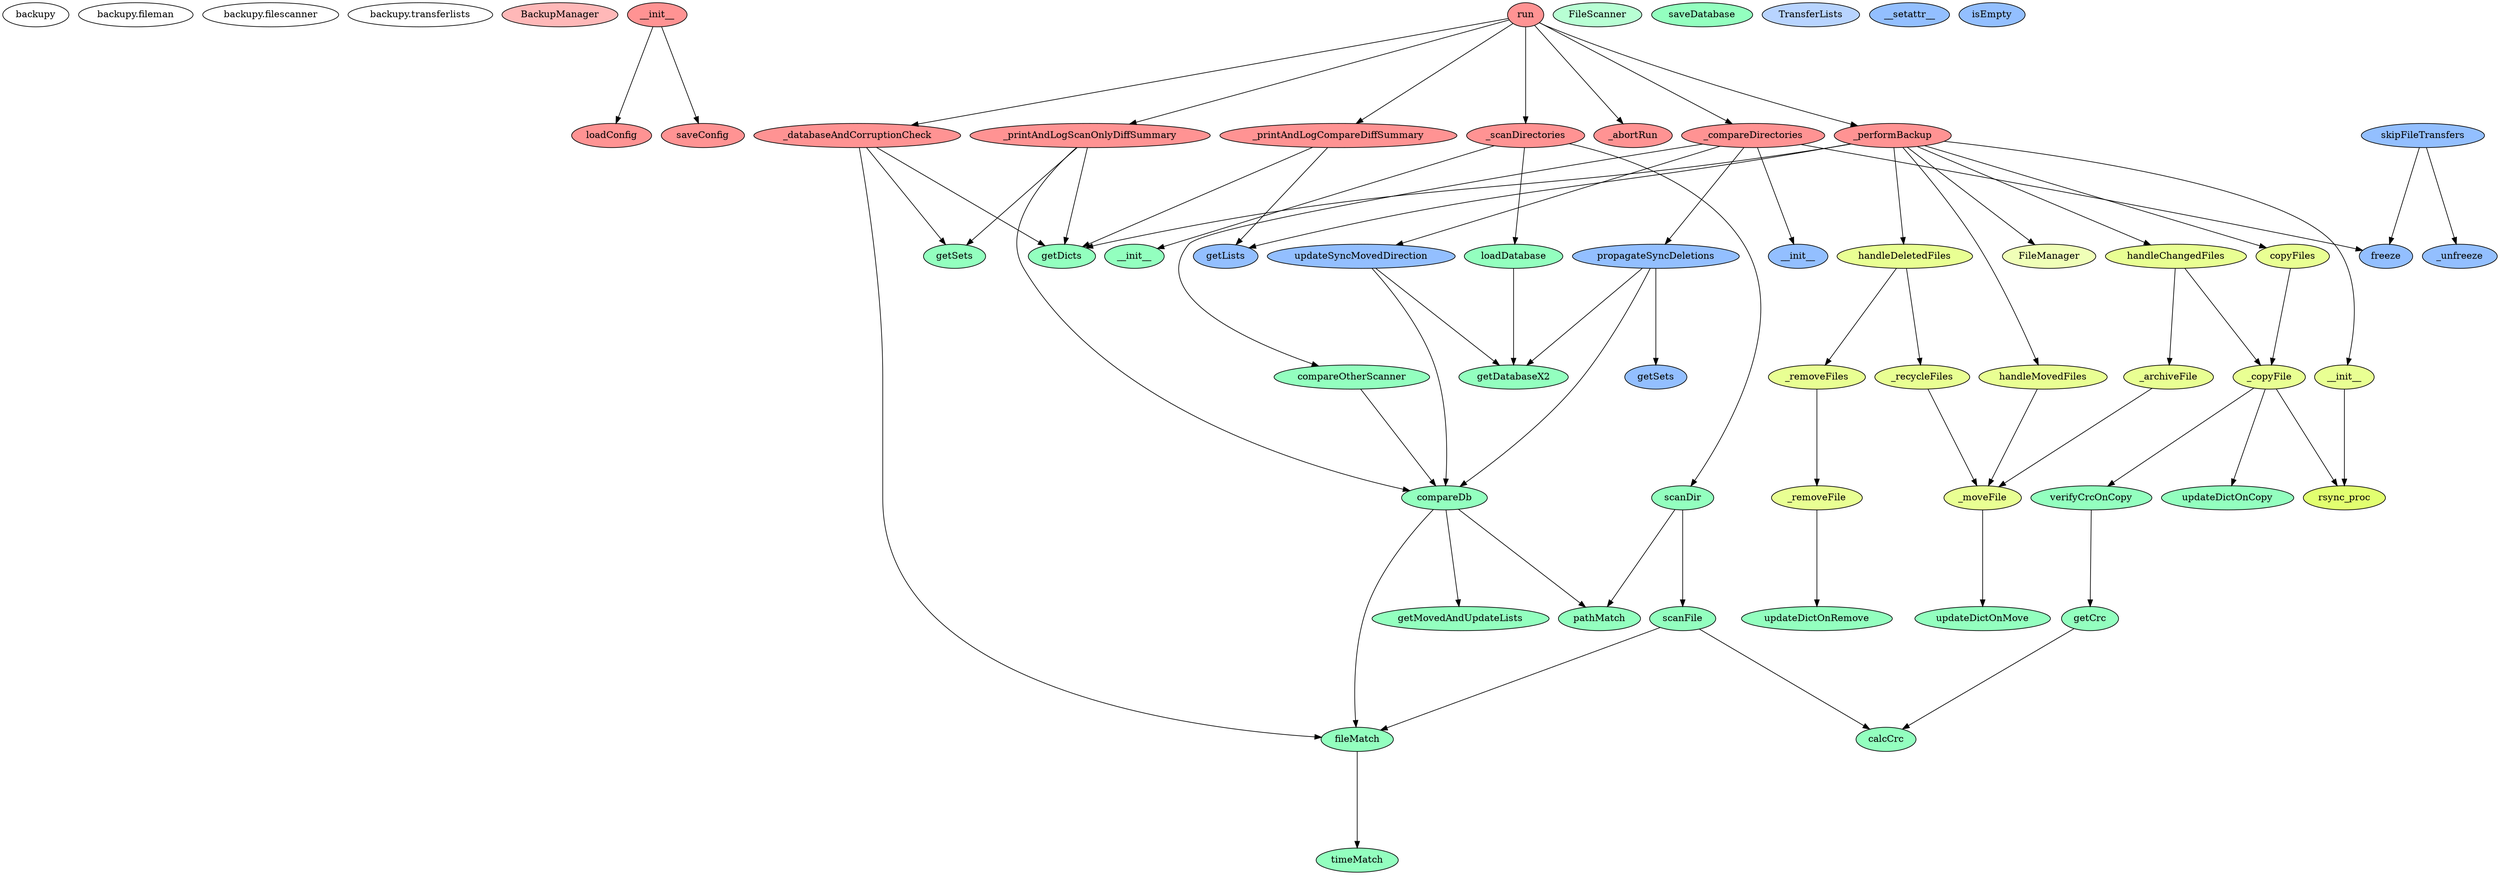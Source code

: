 digraph G {
    graph [rankdir=TB, clusterrank="global", concentrate=false, ranksep="2", nodesep="0.2"];
    overlap=false;
    splines=true;
    subgraph cluster_G {

        graph [style="filled,rounded",fillcolor="#80808018", label=""];
        backupy [label="backupy", style="filled", fillcolor="#ffffffb2", fontcolor="#000000", group="0"];
        backupy__fileman [label="backupy.fileman", style="filled", fillcolor="#ffffffb2", fontcolor="#000000", group="1"];
        backupy__filescanner [label="backupy.filescanner", style="filled", fillcolor="#ffffffb2", fontcolor="#000000", group="2"];
        backupy__transferlists [label="backupy.transferlists", style="filled", fillcolor="#ffffffb2", fontcolor="#000000", group="3"];
        subgraph cluster_backupy__backupman {

            graph [style="filled,rounded",fillcolor="#80808018", label="backupy.backupman"];
            backupy__backupman__BackupManager [label="BackupManager", style="filled", fillcolor="#ff9999b2", fontcolor="#000000", group="0"];
            subgraph cluster_backupy__backupman__BackupManager {

                graph [style="filled,rounded",fillcolor="#80808018", label="backupy.backupman.BackupManager"];
                backupy__backupman__BackupManager____init__ [label="__init__", style="filled", fillcolor="#ff6565b2", fontcolor="#000000", group="0"];
            }
            subgraph cluster_backupy__backupman__BackupManager {

                graph [style="filled,rounded",fillcolor="#80808018", label="backupy.backupman.BackupManager"];
                backupy__backupman__BackupManager___abortRun [label="_abortRun", style="filled", fillcolor="#ff6565b2", fontcolor="#000000", group="0"];
            }
            subgraph cluster_backupy__backupman__BackupManager {

                graph [style="filled,rounded",fillcolor="#80808018", label="backupy.backupman.BackupManager"];
                backupy__backupman__BackupManager___compareDirectories [label="_compareDirectories", style="filled", fillcolor="#ff6565b2", fontcolor="#000000", group="0"];
            }
            subgraph cluster_backupy__backupman__BackupManager {

                graph [style="filled,rounded",fillcolor="#80808018", label="backupy.backupman.BackupManager"];
                backupy__backupman__BackupManager___databaseAndCorruptionCheck [label="_databaseAndCorruptionCheck", style="filled", fillcolor="#ff6565b2", fontcolor="#000000", group="0"];
            }
            subgraph cluster_backupy__backupman__BackupManager {

                graph [style="filled,rounded",fillcolor="#80808018", label="backupy.backupman.BackupManager"];
                backupy__backupman__BackupManager___performBackup [label="_performBackup", style="filled", fillcolor="#ff6565b2", fontcolor="#000000", group="0"];
            }
            subgraph cluster_backupy__backupman__BackupManager {

                graph [style="filled,rounded",fillcolor="#80808018", label="backupy.backupman.BackupManager"];
                backupy__backupman__BackupManager___printAndLogCompareDiffSummary [label="_printAndLogCompareDiffSummary", style="filled", fillcolor="#ff6565b2", fontcolor="#000000", group="0"];
            }
            subgraph cluster_backupy__backupman__BackupManager {

                graph [style="filled,rounded",fillcolor="#80808018", label="backupy.backupman.BackupManager"];
                backupy__backupman__BackupManager___printAndLogScanOnlyDiffSummary [label="_printAndLogScanOnlyDiffSummary", style="filled", fillcolor="#ff6565b2", fontcolor="#000000", group="0"];
            }
            subgraph cluster_backupy__backupman__BackupManager {

                graph [style="filled,rounded",fillcolor="#80808018", label="backupy.backupman.BackupManager"];
                backupy__backupman__BackupManager___scanDirectories [label="_scanDirectories", style="filled", fillcolor="#ff6565b2", fontcolor="#000000", group="0"];
            }
            subgraph cluster_backupy__backupman__BackupManager {

                graph [style="filled,rounded",fillcolor="#80808018", label="backupy.backupman.BackupManager"];
                backupy__backupman__BackupManager__loadConfig [label="loadConfig", style="filled", fillcolor="#ff6565b2", fontcolor="#000000", group="0"];
            }
            subgraph cluster_backupy__backupman__BackupManager {

                graph [style="filled,rounded",fillcolor="#80808018", label="backupy.backupman.BackupManager"];
                backupy__backupman__BackupManager__run [label="run", style="filled", fillcolor="#ff6565b2", fontcolor="#000000", group="0"];
            }
            subgraph cluster_backupy__backupman__BackupManager {

                graph [style="filled,rounded",fillcolor="#80808018", label="backupy.backupman.BackupManager"];
                backupy__backupman__BackupManager__saveConfig [label="saveConfig", style="filled", fillcolor="#ff6565b2", fontcolor="#000000", group="0"];
            }
        }
        subgraph cluster_backupy__fileman {

            graph [style="filled,rounded",fillcolor="#80808018", label="backupy.fileman"];
            backupy__fileman__FileManager [label="FileManager", style="filled", fillcolor="#eaff99b2", fontcolor="#000000", group="1"];
            subgraph cluster_backupy__fileman__FileManager {

                graph [style="filled,rounded",fillcolor="#80808018", label="backupy.fileman.FileManager"];
                backupy__fileman__FileManager____init__ [label="__init__", style="filled", fillcolor="#e0ff65b2", fontcolor="#000000", group="1"];
            }
            subgraph cluster_backupy__fileman__FileManager {

                graph [style="filled,rounded",fillcolor="#80808018", label="backupy.fileman.FileManager"];
                backupy__fileman__FileManager___archiveFile [label="_archiveFile", style="filled", fillcolor="#e0ff65b2", fontcolor="#000000", group="1"];
            }
            subgraph cluster_backupy__fileman__FileManager {

                graph [style="filled,rounded",fillcolor="#80808018", label="backupy.fileman.FileManager"];
                backupy__fileman__FileManager___copyFile [label="_copyFile", style="filled", fillcolor="#e0ff65b2", fontcolor="#000000", group="1"];
            }
            subgraph cluster_backupy__fileman__FileManager {

                graph [style="filled,rounded",fillcolor="#80808018", label="backupy.fileman.FileManager"];
                backupy__fileman__FileManager___moveFile [label="_moveFile", style="filled", fillcolor="#e0ff65b2", fontcolor="#000000", group="1"];
            }
            subgraph cluster_backupy__fileman__FileManager {

                graph [style="filled,rounded",fillcolor="#80808018", label="backupy.fileman.FileManager"];
                backupy__fileman__FileManager___recycleFiles [label="_recycleFiles", style="filled", fillcolor="#e0ff65b2", fontcolor="#000000", group="1"];
            }
            subgraph cluster_backupy__fileman__FileManager {

                graph [style="filled,rounded",fillcolor="#80808018", label="backupy.fileman.FileManager"];
                backupy__fileman__FileManager___removeFile [label="_removeFile", style="filled", fillcolor="#e0ff65b2", fontcolor="#000000", group="1"];
            }
            subgraph cluster_backupy__fileman__FileManager {

                graph [style="filled,rounded",fillcolor="#80808018", label="backupy.fileman.FileManager"];
                backupy__fileman__FileManager___removeFiles [label="_removeFiles", style="filled", fillcolor="#e0ff65b2", fontcolor="#000000", group="1"];
            }
            subgraph cluster_backupy__fileman__FileManager {

                graph [style="filled,rounded",fillcolor="#80808018", label="backupy.fileman.FileManager"];
                backupy__fileman__FileManager__copyFiles [label="copyFiles", style="filled", fillcolor="#e0ff65b2", fontcolor="#000000", group="1"];
            }
            subgraph cluster_backupy__fileman__FileManager {

                graph [style="filled,rounded",fillcolor="#80808018", label="backupy.fileman.FileManager"];
                backupy__fileman__FileManager__handleChangedFiles [label="handleChangedFiles", style="filled", fillcolor="#e0ff65b2", fontcolor="#000000", group="1"];
            }
            subgraph cluster_backupy__fileman__FileManager {

                graph [style="filled,rounded",fillcolor="#80808018", label="backupy.fileman.FileManager"];
                backupy__fileman__FileManager__handleDeletedFiles [label="handleDeletedFiles", style="filled", fillcolor="#e0ff65b2", fontcolor="#000000", group="1"];
            }
            subgraph cluster_backupy__fileman__FileManager {

                graph [style="filled,rounded",fillcolor="#80808018", label="backupy.fileman.FileManager"];
                backupy__fileman__FileManager__handleMovedFiles [label="handleMovedFiles", style="filled", fillcolor="#e0ff65b2", fontcolor="#000000", group="1"];
                subgraph cluster_backupy__fileman__FileManager____init__ {

                    graph [style="filled,rounded",fillcolor="#80808018", label="backupy.fileman.FileManager.__init__"];
                    backupy__fileman__FileManager____init____rsync_proc [label="rsync_proc", style="filled", fillcolor="#d6ff32b2", fontcolor="#000000", group="1"];
                }
            }
        }
        subgraph cluster_backupy__filescanner {

            graph [style="filled,rounded",fillcolor="#80808018", label="backupy.filescanner"];
            backupy__filescanner__FileScanner [label="FileScanner", style="filled", fillcolor="#99ffc1b2", fontcolor="#000000", group="2"];
            subgraph cluster_backupy__filescanner__FileScanner {

                graph [style="filled,rounded",fillcolor="#80808018", label="backupy.filescanner.FileScanner"];
                backupy__filescanner__FileScanner____init__ [label="__init__", style="filled", fillcolor="#65ffa3b2", fontcolor="#000000", group="2"];
            }
            subgraph cluster_backupy__filescanner__FileScanner {

                graph [style="filled,rounded",fillcolor="#80808018", label="backupy.filescanner.FileScanner"];
                backupy__filescanner__FileScanner__calcCrc [label="calcCrc", style="filled", fillcolor="#65ffa3b2", fontcolor="#000000", group="2"];
            }
            subgraph cluster_backupy__filescanner__FileScanner {

                graph [style="filled,rounded",fillcolor="#80808018", label="backupy.filescanner.FileScanner"];
                backupy__filescanner__FileScanner__compareDb [label="compareDb", style="filled", fillcolor="#65ffa3b2", fontcolor="#000000", group="2"];
            }
            subgraph cluster_backupy__filescanner__FileScanner {

                graph [style="filled,rounded",fillcolor="#80808018", label="backupy.filescanner.FileScanner"];
                backupy__filescanner__FileScanner__compareOtherScanner [label="compareOtherScanner", style="filled", fillcolor="#65ffa3b2", fontcolor="#000000", group="2"];
            }
            subgraph cluster_backupy__filescanner__FileScanner {

                graph [style="filled,rounded",fillcolor="#80808018", label="backupy.filescanner.FileScanner"];
                backupy__filescanner__FileScanner__fileMatch [label="fileMatch", style="filled", fillcolor="#65ffa3b2", fontcolor="#000000", group="2"];
            }
            subgraph cluster_backupy__filescanner__FileScanner {

                graph [style="filled,rounded",fillcolor="#80808018", label="backupy.filescanner.FileScanner"];
                backupy__filescanner__FileScanner__getCrc [label="getCrc", style="filled", fillcolor="#65ffa3b2", fontcolor="#000000", group="2"];
            }
            subgraph cluster_backupy__filescanner__FileScanner {

                graph [style="filled,rounded",fillcolor="#80808018", label="backupy.filescanner.FileScanner"];
                backupy__filescanner__FileScanner__getDatabaseX2 [label="getDatabaseX2", style="filled", fillcolor="#65ffa3b2", fontcolor="#000000", group="2"];
            }
            subgraph cluster_backupy__filescanner__FileScanner {

                graph [style="filled,rounded",fillcolor="#80808018", label="backupy.filescanner.FileScanner"];
                backupy__filescanner__FileScanner__getDicts [label="getDicts", style="filled", fillcolor="#65ffa3b2", fontcolor="#000000", group="2"];
            }
            subgraph cluster_backupy__filescanner__FileScanner {

                graph [style="filled,rounded",fillcolor="#80808018", label="backupy.filescanner.FileScanner"];
                backupy__filescanner__FileScanner__getMovedAndUpdateLists [label="getMovedAndUpdateLists", style="filled", fillcolor="#65ffa3b2", fontcolor="#000000", group="2"];
            }
            subgraph cluster_backupy__filescanner__FileScanner {

                graph [style="filled,rounded",fillcolor="#80808018", label="backupy.filescanner.FileScanner"];
                backupy__filescanner__FileScanner__getSets [label="getSets", style="filled", fillcolor="#65ffa3b2", fontcolor="#000000", group="2"];
            }
            subgraph cluster_backupy__filescanner__FileScanner {

                graph [style="filled,rounded",fillcolor="#80808018", label="backupy.filescanner.FileScanner"];
                backupy__filescanner__FileScanner__loadDatabase [label="loadDatabase", style="filled", fillcolor="#65ffa3b2", fontcolor="#000000", group="2"];
            }
            subgraph cluster_backupy__filescanner__FileScanner {

                graph [style="filled,rounded",fillcolor="#80808018", label="backupy.filescanner.FileScanner"];
                backupy__filescanner__FileScanner__pathMatch [label="pathMatch", style="filled", fillcolor="#65ffa3b2", fontcolor="#000000", group="2"];
            }
            subgraph cluster_backupy__filescanner__FileScanner {

                graph [style="filled,rounded",fillcolor="#80808018", label="backupy.filescanner.FileScanner"];
                backupy__filescanner__FileScanner__saveDatabase [label="saveDatabase", style="filled", fillcolor="#65ffa3b2", fontcolor="#000000", group="2"];
            }
            subgraph cluster_backupy__filescanner__FileScanner {

                graph [style="filled,rounded",fillcolor="#80808018", label="backupy.filescanner.FileScanner"];
                backupy__filescanner__FileScanner__scanDir [label="scanDir", style="filled", fillcolor="#65ffa3b2", fontcolor="#000000", group="2"];
            }
            subgraph cluster_backupy__filescanner__FileScanner {

                graph [style="filled,rounded",fillcolor="#80808018", label="backupy.filescanner.FileScanner"];
                backupy__filescanner__FileScanner__scanFile [label="scanFile", style="filled", fillcolor="#65ffa3b2", fontcolor="#000000", group="2"];
            }
            subgraph cluster_backupy__filescanner__FileScanner {

                graph [style="filled,rounded",fillcolor="#80808018", label="backupy.filescanner.FileScanner"];
                backupy__filescanner__FileScanner__timeMatch [label="timeMatch", style="filled", fillcolor="#65ffa3b2", fontcolor="#000000", group="2"];
            }
            subgraph cluster_backupy__filescanner__FileScanner {

                graph [style="filled,rounded",fillcolor="#80808018", label="backupy.filescanner.FileScanner"];
                backupy__filescanner__FileScanner__updateDictOnCopy [label="updateDictOnCopy", style="filled", fillcolor="#65ffa3b2", fontcolor="#000000", group="2"];
            }
            subgraph cluster_backupy__filescanner__FileScanner {

                graph [style="filled,rounded",fillcolor="#80808018", label="backupy.filescanner.FileScanner"];
                backupy__filescanner__FileScanner__updateDictOnMove [label="updateDictOnMove", style="filled", fillcolor="#65ffa3b2", fontcolor="#000000", group="2"];
            }
            subgraph cluster_backupy__filescanner__FileScanner {

                graph [style="filled,rounded",fillcolor="#80808018", label="backupy.filescanner.FileScanner"];
                backupy__filescanner__FileScanner__updateDictOnRemove [label="updateDictOnRemove", style="filled", fillcolor="#65ffa3b2", fontcolor="#000000", group="2"];
            }
            subgraph cluster_backupy__filescanner__FileScanner {

                graph [style="filled,rounded",fillcolor="#80808018", label="backupy.filescanner.FileScanner"];
                backupy__filescanner__FileScanner__verifyCrcOnCopy [label="verifyCrcOnCopy", style="filled", fillcolor="#65ffa3b2", fontcolor="#000000", group="2"];
            }
        }
        subgraph cluster_backupy__transferlists {

            graph [style="filled,rounded",fillcolor="#80808018", label="backupy.transferlists"];
            backupy__transferlists__TransferLists [label="TransferLists", style="filled", fillcolor="#99c1ffb2", fontcolor="#000000", group="3"];
            subgraph cluster_backupy__transferlists__TransferLists {

                graph [style="filled,rounded",fillcolor="#80808018", label="backupy.transferlists.TransferLists"];
                backupy__transferlists__TransferLists____init__ [label="__init__", style="filled", fillcolor="#65a3ffb2", fontcolor="#000000", group="3"];
            }
            subgraph cluster_backupy__transferlists__TransferLists {

                graph [style="filled,rounded",fillcolor="#80808018", label="backupy.transferlists.TransferLists"];
                backupy__transferlists__TransferLists____setattr__ [label="__setattr__", style="filled", fillcolor="#65a3ffb2", fontcolor="#000000", group="3"];
            }
            subgraph cluster_backupy__transferlists__TransferLists {

                graph [style="filled,rounded",fillcolor="#80808018", label="backupy.transferlists.TransferLists"];
                backupy__transferlists__TransferLists___unfreeze [label="_unfreeze", style="filled", fillcolor="#65a3ffb2", fontcolor="#000000", group="3"];
            }
            subgraph cluster_backupy__transferlists__TransferLists {

                graph [style="filled,rounded",fillcolor="#80808018", label="backupy.transferlists.TransferLists"];
                backupy__transferlists__TransferLists__freeze [label="freeze", style="filled", fillcolor="#65a3ffb2", fontcolor="#000000", group="3"];
            }
            subgraph cluster_backupy__transferlists__TransferLists {

                graph [style="filled,rounded",fillcolor="#80808018", label="backupy.transferlists.TransferLists"];
                backupy__transferlists__TransferLists__getLists [label="getLists", style="filled", fillcolor="#65a3ffb2", fontcolor="#000000", group="3"];
            }
            subgraph cluster_backupy__transferlists__TransferLists {

                graph [style="filled,rounded",fillcolor="#80808018", label="backupy.transferlists.TransferLists"];
                backupy__transferlists__TransferLists__getSets [label="getSets", style="filled", fillcolor="#65a3ffb2", fontcolor="#000000", group="3"];
            }
            subgraph cluster_backupy__transferlists__TransferLists {

                graph [style="filled,rounded",fillcolor="#80808018", label="backupy.transferlists.TransferLists"];
                backupy__transferlists__TransferLists__isEmpty [label="isEmpty", style="filled", fillcolor="#65a3ffb2", fontcolor="#000000", group="3"];
            }
            subgraph cluster_backupy__transferlists__TransferLists {

                graph [style="filled,rounded",fillcolor="#80808018", label="backupy.transferlists.TransferLists"];
                backupy__transferlists__TransferLists__propagateSyncDeletions [label="propagateSyncDeletions", style="filled", fillcolor="#65a3ffb2", fontcolor="#000000", group="3"];
            }
            subgraph cluster_backupy__transferlists__TransferLists {

                graph [style="filled,rounded",fillcolor="#80808018", label="backupy.transferlists.TransferLists"];
                backupy__transferlists__TransferLists__skipFileTransfers [label="skipFileTransfers", style="filled", fillcolor="#65a3ffb2", fontcolor="#000000", group="3"];
            }
            subgraph cluster_backupy__transferlists__TransferLists {

                graph [style="filled,rounded",fillcolor="#80808018", label="backupy.transferlists.TransferLists"];
                backupy__transferlists__TransferLists__updateSyncMovedDirection [label="updateSyncMovedDirection", style="filled", fillcolor="#65a3ffb2", fontcolor="#000000", group="3"];
            }
        }
    }
        backupy__backupman__BackupManager____init__ -> backupy__backupman__BackupManager__loadConfig [style="solid", color="#000000"];
        backupy__backupman__BackupManager____init__ -> backupy__backupman__BackupManager__saveConfig [style="solid", color="#000000"];
        backupy__backupman__BackupManager___scanDirectories -> backupy__filescanner__FileScanner____init__ [style="solid", color="#000000"];
        backupy__backupman__BackupManager___scanDirectories -> backupy__filescanner__FileScanner__loadDatabase [style="solid", color="#000000"];
        backupy__backupman__BackupManager___scanDirectories -> backupy__filescanner__FileScanner__scanDir [style="solid", color="#000000"];
        backupy__backupman__BackupManager___compareDirectories -> backupy__transferlists__TransferLists____init__ [style="solid", color="#000000"];
        backupy__backupman__BackupManager___compareDirectories -> backupy__transferlists__TransferLists__freeze [style="solid", color="#000000"];
        backupy__backupman__BackupManager___compareDirectories -> backupy__filescanner__FileScanner__compareOtherScanner [style="solid", color="#000000"];
        backupy__backupman__BackupManager___compareDirectories -> backupy__transferlists__TransferLists__updateSyncMovedDirection [style="solid", color="#000000"];
        backupy__backupman__BackupManager___compareDirectories -> backupy__transferlists__TransferLists__propagateSyncDeletions [style="solid", color="#000000"];
        backupy__backupman__BackupManager___databaseAndCorruptionCheck -> backupy__filescanner__FileScanner__fileMatch [style="solid", color="#000000"];
        backupy__backupman__BackupManager___databaseAndCorruptionCheck -> backupy__filescanner__FileScanner__getDicts [style="solid", color="#000000"];
        backupy__backupman__BackupManager___databaseAndCorruptionCheck -> backupy__filescanner__FileScanner__getSets [style="solid", color="#000000"];
        backupy__backupman__BackupManager___printAndLogScanOnlyDiffSummary -> backupy__filescanner__FileScanner__getDicts [style="solid", color="#000000"];
        backupy__backupman__BackupManager___printAndLogScanOnlyDiffSummary -> backupy__filescanner__FileScanner__getSets [style="solid", color="#000000"];
        backupy__backupman__BackupManager___printAndLogScanOnlyDiffSummary -> backupy__filescanner__FileScanner__compareDb [style="solid", color="#000000"];
        backupy__backupman__BackupManager___printAndLogCompareDiffSummary -> backupy__transferlists__TransferLists__getLists [style="solid", color="#000000"];
        backupy__backupman__BackupManager___printAndLogCompareDiffSummary -> backupy__filescanner__FileScanner__getDicts [style="solid", color="#000000"];
        backupy__backupman__BackupManager___performBackup -> backupy__transferlists__TransferLists__getLists [style="solid", color="#000000"];
        backupy__backupman__BackupManager___performBackup -> backupy__fileman__FileManager [style="solid", color="#000000"];
        backupy__backupman__BackupManager___performBackup -> backupy__fileman__FileManager__copyFiles [style="solid", color="#000000"];
        backupy__backupman__BackupManager___performBackup -> backupy__fileman__FileManager__handleDeletedFiles [style="solid", color="#000000"];
        backupy__backupman__BackupManager___performBackup -> backupy__fileman__FileManager__handleMovedFiles [style="solid", color="#000000"];
        backupy__backupman__BackupManager___performBackup -> backupy__fileman__FileManager__handleChangedFiles [style="solid", color="#000000"];
        backupy__backupman__BackupManager___performBackup -> backupy__fileman__FileManager____init__ [style="solid", color="#000000"];
        backupy__backupman__BackupManager___performBackup -> backupy__filescanner__FileScanner__getDicts [style="solid", color="#000000"];
        backupy__backupman__BackupManager__run -> backupy__backupman__BackupManager___performBackup [style="solid", color="#000000"];
        backupy__backupman__BackupManager__run -> backupy__backupman__BackupManager___scanDirectories [style="solid", color="#000000"];
        backupy__backupman__BackupManager__run -> backupy__backupman__BackupManager___databaseAndCorruptionCheck [style="solid", color="#000000"];
        backupy__backupman__BackupManager__run -> backupy__backupman__BackupManager___printAndLogScanOnlyDiffSummary [style="solid", color="#000000"];
        backupy__backupman__BackupManager__run -> backupy__backupman__BackupManager___printAndLogCompareDiffSummary [style="solid", color="#000000"];
        backupy__backupman__BackupManager__run -> backupy__backupman__BackupManager___abortRun [style="solid", color="#000000"];
        backupy__backupman__BackupManager__run -> backupy__backupman__BackupManager___compareDirectories [style="solid", color="#000000"];
        backupy__fileman__FileManager____init__ -> backupy__fileman__FileManager____init____rsync_proc [style="solid", color="#000000"];
        backupy__fileman__FileManager___removeFile -> backupy__filescanner__FileScanner__updateDictOnRemove [style="solid", color="#000000"];
        backupy__fileman__FileManager___copyFile -> backupy__filescanner__FileScanner__updateDictOnCopy [style="solid", color="#000000"];
        backupy__fileman__FileManager___copyFile -> backupy__filescanner__FileScanner__verifyCrcOnCopy [style="solid", color="#000000"];
        backupy__fileman__FileManager___copyFile -> backupy__fileman__FileManager____init____rsync_proc [style="solid", color="#000000"];
        backupy__fileman__FileManager___moveFile -> backupy__filescanner__FileScanner__updateDictOnMove [style="solid", color="#000000"];
        backupy__fileman__FileManager___removeFiles -> backupy__fileman__FileManager___removeFile [style="solid", color="#000000"];
        backupy__fileman__FileManager__copyFiles -> backupy__fileman__FileManager___copyFile [style="solid", color="#000000"];
        backupy__fileman__FileManager___recycleFiles -> backupy__fileman__FileManager___moveFile [style="solid", color="#000000"];
        backupy__fileman__FileManager__handleDeletedFiles -> backupy__fileman__FileManager___removeFiles [style="solid", color="#000000"];
        backupy__fileman__FileManager__handleDeletedFiles -> backupy__fileman__FileManager___recycleFiles [style="solid", color="#000000"];
        backupy__fileman__FileManager__handleMovedFiles -> backupy__fileman__FileManager___moveFile [style="solid", color="#000000"];
        backupy__fileman__FileManager___archiveFile -> backupy__fileman__FileManager___moveFile [style="solid", color="#000000"];
        backupy__fileman__FileManager__handleChangedFiles -> backupy__fileman__FileManager___copyFile [style="solid", color="#000000"];
        backupy__fileman__FileManager__handleChangedFiles -> backupy__fileman__FileManager___archiveFile [style="solid", color="#000000"];
        backupy__filescanner__FileScanner__loadDatabase -> backupy__filescanner__FileScanner__getDatabaseX2 [style="solid", color="#000000"];
        backupy__filescanner__FileScanner__verifyCrcOnCopy -> backupy__filescanner__FileScanner__getCrc [style="solid", color="#000000"];
        backupy__filescanner__FileScanner__getCrc -> backupy__filescanner__FileScanner__calcCrc [style="solid", color="#000000"];
        backupy__filescanner__FileScanner__fileMatch -> backupy__filescanner__FileScanner__timeMatch [style="solid", color="#000000"];
        backupy__filescanner__FileScanner__scanDir -> backupy__filescanner__FileScanner__pathMatch [style="solid", color="#000000"];
        backupy__filescanner__FileScanner__scanDir -> backupy__filescanner__FileScanner__scanFile [style="solid", color="#000000"];
        backupy__filescanner__FileScanner__scanFile -> backupy__filescanner__FileScanner__fileMatch [style="solid", color="#000000"];
        backupy__filescanner__FileScanner__scanFile -> backupy__filescanner__FileScanner__calcCrc [style="solid", color="#000000"];
        backupy__filescanner__FileScanner__compareDb -> backupy__filescanner__FileScanner__fileMatch [style="solid", color="#000000"];
        backupy__filescanner__FileScanner__compareDb -> backupy__filescanner__FileScanner__pathMatch [style="solid", color="#000000"];
        backupy__filescanner__FileScanner__compareDb -> backupy__filescanner__FileScanner__getMovedAndUpdateLists [style="solid", color="#000000"];
        backupy__filescanner__FileScanner__compareOtherScanner -> backupy__filescanner__FileScanner__compareDb [style="solid", color="#000000"];
        backupy__transferlists__TransferLists__skipFileTransfers -> backupy__transferlists__TransferLists__freeze [style="solid", color="#000000"];
        backupy__transferlists__TransferLists__skipFileTransfers -> backupy__transferlists__TransferLists___unfreeze [style="solid", color="#000000"];
        backupy__transferlists__TransferLists__propagateSyncDeletions -> backupy__filescanner__FileScanner__compareDb [style="solid", color="#000000"];
        backupy__transferlists__TransferLists__propagateSyncDeletions -> backupy__filescanner__FileScanner__getDatabaseX2 [style="solid", color="#000000"];
        backupy__transferlists__TransferLists__propagateSyncDeletions -> backupy__transferlists__TransferLists__getSets [style="solid", color="#000000"];
        backupy__transferlists__TransferLists__updateSyncMovedDirection -> backupy__filescanner__FileScanner__compareDb [style="solid", color="#000000"];
        backupy__transferlists__TransferLists__updateSyncMovedDirection -> backupy__filescanner__FileScanner__getDatabaseX2 [style="solid", color="#000000"];
    }
